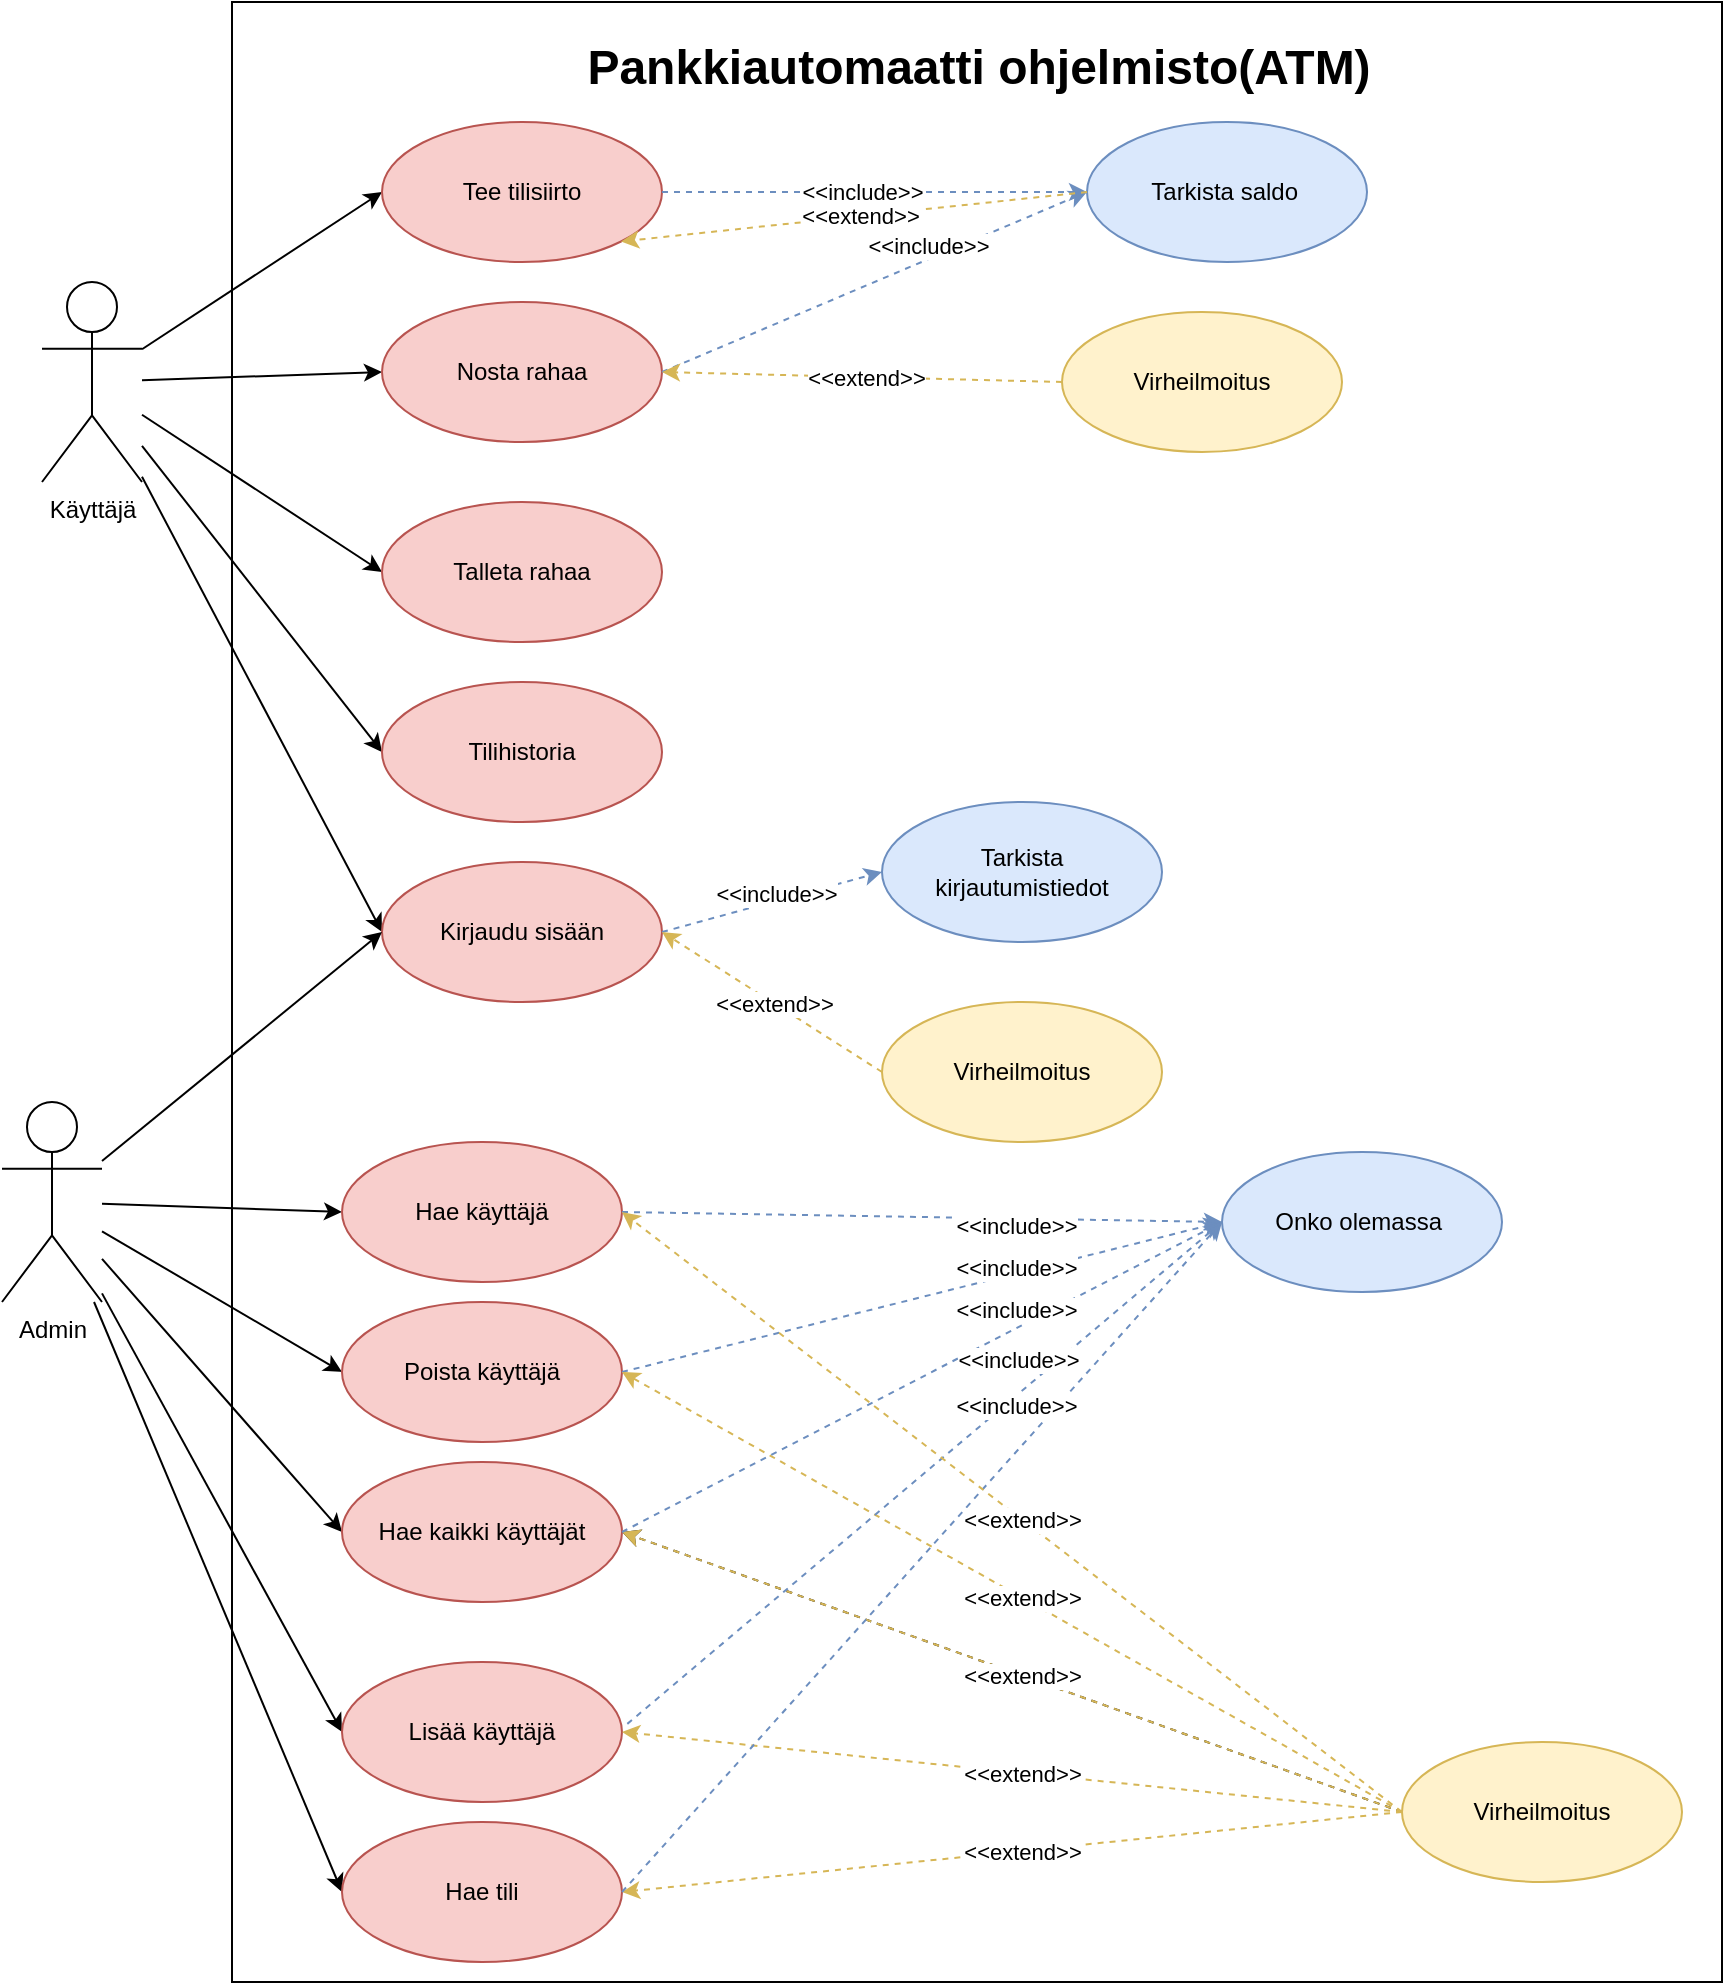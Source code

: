 <mxfile version="21.0.6" type="device"><diagram name="Page-1" id="uuvHhtVnMzRDT4dPGxZp"><mxGraphModel dx="1799" dy="946" grid="1" gridSize="10" guides="1" tooltips="1" connect="1" arrows="1" fold="1" page="1" pageScale="1" pageWidth="850" pageHeight="1100" math="0" shadow="0"><root><mxCell id="0"/><mxCell id="1" parent="0"/><mxCell id="i6j3yz4PliFTx4hqitXI-143" value="" style="rounded=0;whiteSpace=wrap;html=1;" vertex="1" parent="1"><mxGeometry x="185" y="10" width="745" height="990" as="geometry"/></mxCell><mxCell id="i6j3yz4PliFTx4hqitXI-19" style="rounded=0;orthogonalLoop=1;jettySize=auto;html=1;strokeColor=none;startArrow=none;startFill=0;" edge="1" parent="1" source="i6j3yz4PliFTx4hqitXI-1" target="i6j3yz4PliFTx4hqitXI-8"><mxGeometry relative="1" as="geometry"/></mxCell><mxCell id="i6j3yz4PliFTx4hqitXI-23" style="rounded=0;orthogonalLoop=1;jettySize=auto;html=1;entryX=0;entryY=0.5;entryDx=0;entryDy=0;" edge="1" parent="1" source="i6j3yz4PliFTx4hqitXI-1" target="i6j3yz4PliFTx4hqitXI-8"><mxGeometry relative="1" as="geometry"/></mxCell><mxCell id="i6j3yz4PliFTx4hqitXI-24" style="rounded=0;orthogonalLoop=1;jettySize=auto;html=1;entryX=0;entryY=0.5;entryDx=0;entryDy=0;" edge="1" parent="1" source="i6j3yz4PliFTx4hqitXI-1" target="i6j3yz4PliFTx4hqitXI-12"><mxGeometry relative="1" as="geometry"/></mxCell><mxCell id="i6j3yz4PliFTx4hqitXI-25" style="rounded=0;orthogonalLoop=1;jettySize=auto;html=1;entryX=0;entryY=0.5;entryDx=0;entryDy=0;" edge="1" parent="1" source="i6j3yz4PliFTx4hqitXI-1" target="i6j3yz4PliFTx4hqitXI-11"><mxGeometry relative="1" as="geometry"/></mxCell><mxCell id="i6j3yz4PliFTx4hqitXI-26" style="rounded=0;orthogonalLoop=1;jettySize=auto;html=1;entryX=0;entryY=0.5;entryDx=0;entryDy=0;" edge="1" parent="1" source="i6j3yz4PliFTx4hqitXI-1" target="i6j3yz4PliFTx4hqitXI-10"><mxGeometry relative="1" as="geometry"/></mxCell><mxCell id="i6j3yz4PliFTx4hqitXI-27" style="rounded=0;orthogonalLoop=1;jettySize=auto;html=1;entryX=0;entryY=0.5;entryDx=0;entryDy=0;" edge="1" parent="1" source="i6j3yz4PliFTx4hqitXI-1" target="i6j3yz4PliFTx4hqitXI-9"><mxGeometry relative="1" as="geometry"/></mxCell><mxCell id="i6j3yz4PliFTx4hqitXI-1" value="Käyttäjä" style="shape=umlActor;verticalLabelPosition=bottom;verticalAlign=top;html=1;" vertex="1" parent="1"><mxGeometry x="90" y="150" width="50" height="100" as="geometry"/></mxCell><mxCell id="i6j3yz4PliFTx4hqitXI-7" value="&lt;h1&gt;Pankkiautomaatti ohjelmisto(ATM)&lt;/h1&gt;" style="text;align=center;fontStyle=1;verticalAlign=middle;spacingLeft=3;spacingRight=3;strokeColor=none;rotatable=0;points=[[0,0.5],[1,0.5]];portConstraint=eastwest;html=1;" vertex="1" parent="1"><mxGeometry x="420" y="30" width="275" height="26" as="geometry"/></mxCell><mxCell id="i6j3yz4PliFTx4hqitXI-8" value="Kirjaudu sisään" style="ellipse;whiteSpace=wrap;html=1;fillColor=#f8cecc;strokeColor=#b85450;" vertex="1" parent="1"><mxGeometry x="260" y="440" width="140" height="70" as="geometry"/></mxCell><mxCell id="i6j3yz4PliFTx4hqitXI-9" value="Tilihistoria" style="ellipse;whiteSpace=wrap;html=1;fillColor=#f8cecc;strokeColor=#b85450;" vertex="1" parent="1"><mxGeometry x="260" y="350" width="140" height="70" as="geometry"/></mxCell><mxCell id="i6j3yz4PliFTx4hqitXI-10" value="Nosta rahaa" style="ellipse;whiteSpace=wrap;html=1;fillColor=#f8cecc;strokeColor=#b85450;" vertex="1" parent="1"><mxGeometry x="260" y="160" width="140" height="70" as="geometry"/></mxCell><mxCell id="i6j3yz4PliFTx4hqitXI-11" value="Talleta rahaa" style="ellipse;whiteSpace=wrap;html=1;fillColor=#f8cecc;strokeColor=#b85450;" vertex="1" parent="1"><mxGeometry x="260" y="260" width="140" height="70" as="geometry"/></mxCell><mxCell id="i6j3yz4PliFTx4hqitXI-12" value="Tee tilisiirto" style="ellipse;whiteSpace=wrap;html=1;fillColor=#f8cecc;strokeColor=#b85450;" vertex="1" parent="1"><mxGeometry x="260" y="70" width="140" height="70" as="geometry"/></mxCell><mxCell id="i6j3yz4PliFTx4hqitXI-50" style="rounded=0;orthogonalLoop=1;jettySize=auto;html=1;strokeColor=none;startArrow=none;startFill=0;" edge="1" parent="1" source="i6j3yz4PliFTx4hqitXI-56"><mxGeometry relative="1" as="geometry"><mxPoint x="256" y="424" as="targetPoint"/></mxGeometry></mxCell><mxCell id="i6j3yz4PliFTx4hqitXI-52" style="rounded=0;orthogonalLoop=1;jettySize=auto;html=1;entryX=0;entryY=0.5;entryDx=0;entryDy=0;" edge="1" parent="1" source="i6j3yz4PliFTx4hqitXI-56" target="i6j3yz4PliFTx4hqitXI-60"><mxGeometry relative="1" as="geometry"/></mxCell><mxCell id="i6j3yz4PliFTx4hqitXI-53" style="rounded=0;orthogonalLoop=1;jettySize=auto;html=1;entryX=0;entryY=0.5;entryDx=0;entryDy=0;" edge="1" parent="1" source="i6j3yz4PliFTx4hqitXI-56" target="i6j3yz4PliFTx4hqitXI-59"><mxGeometry relative="1" as="geometry"/></mxCell><mxCell id="i6j3yz4PliFTx4hqitXI-54" style="rounded=0;orthogonalLoop=1;jettySize=auto;html=1;entryX=0;entryY=0.5;entryDx=0;entryDy=0;" edge="1" parent="1" source="i6j3yz4PliFTx4hqitXI-56" target="i6j3yz4PliFTx4hqitXI-58"><mxGeometry relative="1" as="geometry"/></mxCell><mxCell id="i6j3yz4PliFTx4hqitXI-55" style="rounded=0;orthogonalLoop=1;jettySize=auto;html=1;entryX=0;entryY=0.5;entryDx=0;entryDy=0;" edge="1" parent="1" source="i6j3yz4PliFTx4hqitXI-56" target="i6j3yz4PliFTx4hqitXI-57"><mxGeometry relative="1" as="geometry"/></mxCell><mxCell id="i6j3yz4PliFTx4hqitXI-66" style="rounded=0;orthogonalLoop=1;jettySize=auto;html=1;entryX=0;entryY=0.5;entryDx=0;entryDy=0;" edge="1" parent="1" source="i6j3yz4PliFTx4hqitXI-56" target="i6j3yz4PliFTx4hqitXI-8"><mxGeometry relative="1" as="geometry"/></mxCell><mxCell id="i6j3yz4PliFTx4hqitXI-102" style="rounded=0;orthogonalLoop=1;jettySize=auto;html=1;entryX=0;entryY=0.5;entryDx=0;entryDy=0;" edge="1" parent="1" source="i6j3yz4PliFTx4hqitXI-56" target="i6j3yz4PliFTx4hqitXI-61"><mxGeometry relative="1" as="geometry"><mxPoint x="210.0" y="894.408" as="targetPoint"/></mxGeometry></mxCell><mxCell id="i6j3yz4PliFTx4hqitXI-56" value="Admin" style="shape=umlActor;verticalLabelPosition=bottom;verticalAlign=top;html=1;" vertex="1" parent="1"><mxGeometry x="70" y="560" width="50" height="100" as="geometry"/></mxCell><mxCell id="i6j3yz4PliFTx4hqitXI-57" value="Lisää käyttäjä" style="ellipse;whiteSpace=wrap;html=1;fillColor=#f8cecc;strokeColor=#b85450;" vertex="1" parent="1"><mxGeometry x="240" y="840" width="140" height="70" as="geometry"/></mxCell><mxCell id="i6j3yz4PliFTx4hqitXI-58" value="Hae kaikki käyttäjät" style="ellipse;whiteSpace=wrap;html=1;fillColor=#f8cecc;strokeColor=#b85450;" vertex="1" parent="1"><mxGeometry x="240" y="740" width="140" height="70" as="geometry"/></mxCell><mxCell id="i6j3yz4PliFTx4hqitXI-59" value="Poista käyttäjä" style="ellipse;whiteSpace=wrap;html=1;fillColor=#f8cecc;strokeColor=#b85450;" vertex="1" parent="1"><mxGeometry x="240" y="660" width="140" height="70" as="geometry"/></mxCell><mxCell id="i6j3yz4PliFTx4hqitXI-60" value="Hae käyttäjä" style="ellipse;whiteSpace=wrap;html=1;fillColor=#f8cecc;strokeColor=#b85450;" vertex="1" parent="1"><mxGeometry x="240" y="580" width="140" height="70" as="geometry"/></mxCell><mxCell id="i6j3yz4PliFTx4hqitXI-61" value="Hae tili" style="ellipse;whiteSpace=wrap;html=1;fillColor=#f8cecc;strokeColor=#b85450;" vertex="1" parent="1"><mxGeometry x="240" y="920" width="140" height="70" as="geometry"/></mxCell><mxCell id="i6j3yz4PliFTx4hqitXI-94" style="rounded=0;orthogonalLoop=1;jettySize=auto;html=1;exitX=1;exitY=0.5;exitDx=0;exitDy=0;entryX=0;entryY=0.5;entryDx=0;entryDy=0;dashed=1;fillColor=#dae8fc;strokeColor=#6c8ebf;" edge="1" parent="1" target="i6j3yz4PliFTx4hqitXI-100" source="i6j3yz4PliFTx4hqitXI-59"><mxGeometry relative="1" as="geometry"><mxPoint x="410" y="785" as="sourcePoint"/><mxPoint x="520" y="780" as="targetPoint"/></mxGeometry></mxCell><mxCell id="i6j3yz4PliFTx4hqitXI-95" value="&amp;lt;&amp;lt;include&amp;gt;&amp;gt;" style="edgeLabel;html=1;align=center;verticalAlign=middle;resizable=0;points=[];" vertex="1" connectable="0" parent="i6j3yz4PliFTx4hqitXI-94"><mxGeometry x="0.473" relative="1" as="geometry"><mxPoint x="-24" y="3" as="offset"/></mxGeometry></mxCell><mxCell id="i6j3yz4PliFTx4hqitXI-96" value="&lt;br&gt;" style="edgeLabel;html=1;align=center;verticalAlign=middle;resizable=0;points=[];" vertex="1" connectable="0" parent="1"><mxGeometry x="500.002" y="840.001" as="geometry"/></mxCell><mxCell id="i6j3yz4PliFTx4hqitXI-97" style="rounded=0;orthogonalLoop=1;jettySize=auto;html=1;exitX=0;exitY=0.5;exitDx=0;exitDy=0;dashed=1;entryX=1;entryY=0.5;entryDx=0;entryDy=0;" edge="1" parent="1" source="i6j3yz4PliFTx4hqitXI-103" target="i6j3yz4PliFTx4hqitXI-58"><mxGeometry relative="1" as="geometry"><mxPoint x="670.95" y="819.474" as="sourcePoint"/><mxPoint x="380" y="770" as="targetPoint"/></mxGeometry></mxCell><mxCell id="i6j3yz4PliFTx4hqitXI-98" value="&amp;lt;&amp;lt;extend&amp;gt;&amp;gt;" style="edgeLabel;html=1;align=center;verticalAlign=middle;resizable=0;points=[];" vertex="1" connectable="0" parent="i6j3yz4PliFTx4hqitXI-97"><mxGeometry x="-0.022" relative="1" as="geometry"><mxPoint as="offset"/></mxGeometry></mxCell><mxCell id="i6j3yz4PliFTx4hqitXI-100" value="Onko olemassa&amp;nbsp;" style="ellipse;whiteSpace=wrap;html=1;fillColor=#dae8fc;strokeColor=#6c8ebf;" vertex="1" parent="1"><mxGeometry x="680" y="585" width="140" height="70" as="geometry"/></mxCell><mxCell id="i6j3yz4PliFTx4hqitXI-103" value="Virheilmoitus" style="ellipse;whiteSpace=wrap;html=1;fillColor=#fff2cc;strokeColor=#d6b656;" vertex="1" parent="1"><mxGeometry x="770" y="880" width="140" height="70" as="geometry"/></mxCell><mxCell id="i6j3yz4PliFTx4hqitXI-104" style="rounded=0;orthogonalLoop=1;jettySize=auto;html=1;exitX=0;exitY=0.5;exitDx=0;exitDy=0;dashed=1;entryX=1;entryY=0.5;entryDx=0;entryDy=0;fillColor=#fff2cc;strokeColor=#d6b656;" edge="1" parent="1" source="i6j3yz4PliFTx4hqitXI-103" target="i6j3yz4PliFTx4hqitXI-59"><mxGeometry relative="1" as="geometry"><mxPoint x="623" y="825" as="sourcePoint"/><mxPoint x="390" y="785" as="targetPoint"/></mxGeometry></mxCell><mxCell id="i6j3yz4PliFTx4hqitXI-105" value="&amp;lt;&amp;lt;extend&amp;gt;&amp;gt;" style="edgeLabel;html=1;align=center;verticalAlign=middle;resizable=0;points=[];" vertex="1" connectable="0" parent="i6j3yz4PliFTx4hqitXI-104"><mxGeometry x="-0.022" relative="1" as="geometry"><mxPoint as="offset"/></mxGeometry></mxCell><mxCell id="i6j3yz4PliFTx4hqitXI-106" style="rounded=0;orthogonalLoop=1;jettySize=auto;html=1;exitX=0;exitY=0.5;exitDx=0;exitDy=0;dashed=1;entryX=1;entryY=0.5;entryDx=0;entryDy=0;fillColor=#fff2cc;strokeColor=#d6b656;" edge="1" parent="1" source="i6j3yz4PliFTx4hqitXI-103" target="i6j3yz4PliFTx4hqitXI-58"><mxGeometry relative="1" as="geometry"><mxPoint x="633" y="835" as="sourcePoint"/><mxPoint x="400" y="795" as="targetPoint"/></mxGeometry></mxCell><mxCell id="i6j3yz4PliFTx4hqitXI-107" value="&amp;lt;&amp;lt;extend&amp;gt;&amp;gt;" style="edgeLabel;html=1;align=center;verticalAlign=middle;resizable=0;points=[];" vertex="1" connectable="0" parent="i6j3yz4PliFTx4hqitXI-106"><mxGeometry x="-0.022" relative="1" as="geometry"><mxPoint as="offset"/></mxGeometry></mxCell><mxCell id="i6j3yz4PliFTx4hqitXI-108" style="rounded=0;orthogonalLoop=1;jettySize=auto;html=1;exitX=0;exitY=0.5;exitDx=0;exitDy=0;dashed=1;entryX=1;entryY=0.5;entryDx=0;entryDy=0;fillColor=#fff2cc;strokeColor=#d6b656;" edge="1" parent="1" source="i6j3yz4PliFTx4hqitXI-103" target="i6j3yz4PliFTx4hqitXI-57"><mxGeometry relative="1" as="geometry"><mxPoint x="643" y="845" as="sourcePoint"/><mxPoint x="410" y="805" as="targetPoint"/></mxGeometry></mxCell><mxCell id="i6j3yz4PliFTx4hqitXI-109" value="&amp;lt;&amp;lt;extend&amp;gt;&amp;gt;" style="edgeLabel;html=1;align=center;verticalAlign=middle;resizable=0;points=[];" vertex="1" connectable="0" parent="i6j3yz4PliFTx4hqitXI-108"><mxGeometry x="-0.022" relative="1" as="geometry"><mxPoint as="offset"/></mxGeometry></mxCell><mxCell id="i6j3yz4PliFTx4hqitXI-110" style="rounded=0;orthogonalLoop=1;jettySize=auto;html=1;exitX=0;exitY=0.5;exitDx=0;exitDy=0;dashed=1;entryX=1;entryY=0.5;entryDx=0;entryDy=0;fillColor=#fff2cc;strokeColor=#d6b656;" edge="1" parent="1" source="i6j3yz4PliFTx4hqitXI-103" target="i6j3yz4PliFTx4hqitXI-61"><mxGeometry relative="1" as="geometry"><mxPoint x="653" y="855" as="sourcePoint"/><mxPoint x="420" y="815" as="targetPoint"/></mxGeometry></mxCell><mxCell id="i6j3yz4PliFTx4hqitXI-111" value="&amp;lt;&amp;lt;extend&amp;gt;&amp;gt;" style="edgeLabel;html=1;align=center;verticalAlign=middle;resizable=0;points=[];" vertex="1" connectable="0" parent="i6j3yz4PliFTx4hqitXI-110"><mxGeometry x="-0.022" relative="1" as="geometry"><mxPoint as="offset"/></mxGeometry></mxCell><mxCell id="i6j3yz4PliFTx4hqitXI-112" style="rounded=0;orthogonalLoop=1;jettySize=auto;html=1;exitX=1;exitY=0.5;exitDx=0;exitDy=0;entryX=0;entryY=0.5;entryDx=0;entryDy=0;dashed=1;fillColor=#dae8fc;strokeColor=#6c8ebf;" edge="1" parent="1" source="i6j3yz4PliFTx4hqitXI-60" target="i6j3yz4PliFTx4hqitXI-100"><mxGeometry relative="1" as="geometry"><mxPoint x="390" y="785" as="sourcePoint"/><mxPoint x="623" y="685" as="targetPoint"/></mxGeometry></mxCell><mxCell id="i6j3yz4PliFTx4hqitXI-113" value="&amp;lt;&amp;lt;include&amp;gt;&amp;gt;" style="edgeLabel;html=1;align=center;verticalAlign=middle;resizable=0;points=[];" vertex="1" connectable="0" parent="i6j3yz4PliFTx4hqitXI-112"><mxGeometry x="0.473" relative="1" as="geometry"><mxPoint x="-24" y="3" as="offset"/></mxGeometry></mxCell><mxCell id="i6j3yz4PliFTx4hqitXI-114" style="rounded=0;orthogonalLoop=1;jettySize=auto;html=1;exitX=1;exitY=0.5;exitDx=0;exitDy=0;entryX=0;entryY=0.5;entryDx=0;entryDy=0;dashed=1;fillColor=#dae8fc;strokeColor=#6c8ebf;" edge="1" parent="1" source="i6j3yz4PliFTx4hqitXI-58" target="i6j3yz4PliFTx4hqitXI-100"><mxGeometry relative="1" as="geometry"><mxPoint x="400" y="795" as="sourcePoint"/><mxPoint x="633" y="695" as="targetPoint"/></mxGeometry></mxCell><mxCell id="i6j3yz4PliFTx4hqitXI-115" value="&amp;lt;&amp;lt;include&amp;gt;&amp;gt;" style="edgeLabel;html=1;align=center;verticalAlign=middle;resizable=0;points=[];" vertex="1" connectable="0" parent="i6j3yz4PliFTx4hqitXI-114"><mxGeometry x="0.473" relative="1" as="geometry"><mxPoint x="-24" y="3" as="offset"/></mxGeometry></mxCell><mxCell id="i6j3yz4PliFTx4hqitXI-116" style="rounded=0;orthogonalLoop=1;jettySize=auto;html=1;exitX=1.019;exitY=0.442;exitDx=0;exitDy=0;dashed=1;exitPerimeter=0;entryX=0;entryY=0.5;entryDx=0;entryDy=0;fillColor=#dae8fc;strokeColor=#6c8ebf;" edge="1" parent="1" source="i6j3yz4PliFTx4hqitXI-57" target="i6j3yz4PliFTx4hqitXI-100"><mxGeometry relative="1" as="geometry"><mxPoint x="410" y="805" as="sourcePoint"/><mxPoint x="643" y="705" as="targetPoint"/></mxGeometry></mxCell><mxCell id="i6j3yz4PliFTx4hqitXI-117" value="&amp;lt;&amp;lt;include&amp;gt;&amp;gt;" style="edgeLabel;html=1;align=center;verticalAlign=middle;resizable=0;points=[];" vertex="1" connectable="0" parent="i6j3yz4PliFTx4hqitXI-116"><mxGeometry x="0.473" relative="1" as="geometry"><mxPoint x="-24" y="3" as="offset"/></mxGeometry></mxCell><mxCell id="i6j3yz4PliFTx4hqitXI-118" style="rounded=0;orthogonalLoop=1;jettySize=auto;html=1;exitX=1;exitY=0.5;exitDx=0;exitDy=0;entryX=0;entryY=0.5;entryDx=0;entryDy=0;dashed=1;fillColor=#dae8fc;strokeColor=#6c8ebf;" edge="1" parent="1" source="i6j3yz4PliFTx4hqitXI-61" target="i6j3yz4PliFTx4hqitXI-100"><mxGeometry relative="1" as="geometry"><mxPoint x="420" y="815" as="sourcePoint"/><mxPoint x="653" y="715" as="targetPoint"/></mxGeometry></mxCell><mxCell id="i6j3yz4PliFTx4hqitXI-119" value="&amp;lt;&amp;lt;include&amp;gt;&amp;gt;" style="edgeLabel;html=1;align=center;verticalAlign=middle;resizable=0;points=[];" vertex="1" connectable="0" parent="i6j3yz4PliFTx4hqitXI-118"><mxGeometry x="0.473" relative="1" as="geometry"><mxPoint x="-24" y="3" as="offset"/></mxGeometry></mxCell><mxCell id="i6j3yz4PliFTx4hqitXI-120" style="rounded=0;orthogonalLoop=1;jettySize=auto;html=1;exitX=0;exitY=0.5;exitDx=0;exitDy=0;dashed=1;entryX=1;entryY=0.5;entryDx=0;entryDy=0;fillColor=#fff2cc;strokeColor=#d6b656;" edge="1" parent="1" source="i6j3yz4PliFTx4hqitXI-103" target="i6j3yz4PliFTx4hqitXI-60"><mxGeometry relative="1" as="geometry"><mxPoint x="700" y="885" as="sourcePoint"/><mxPoint x="390" y="705" as="targetPoint"/></mxGeometry></mxCell><mxCell id="i6j3yz4PliFTx4hqitXI-121" value="&amp;lt;&amp;lt;extend&amp;gt;&amp;gt;" style="edgeLabel;html=1;align=center;verticalAlign=middle;resizable=0;points=[];" vertex="1" connectable="0" parent="i6j3yz4PliFTx4hqitXI-120"><mxGeometry x="-0.022" relative="1" as="geometry"><mxPoint as="offset"/></mxGeometry></mxCell><mxCell id="i6j3yz4PliFTx4hqitXI-123" value="Virheilmoitus" style="ellipse;whiteSpace=wrap;html=1;fillColor=#fff2cc;strokeColor=#d6b656;" vertex="1" parent="1"><mxGeometry x="510" y="510" width="140" height="70" as="geometry"/></mxCell><mxCell id="i6j3yz4PliFTx4hqitXI-124" value="Tarkista &lt;br&gt;kirjautumistiedot" style="ellipse;whiteSpace=wrap;html=1;fillColor=#dae8fc;strokeColor=#6c8ebf;" vertex="1" parent="1"><mxGeometry x="510" y="410" width="140" height="70" as="geometry"/></mxCell><mxCell id="i6j3yz4PliFTx4hqitXI-126" style="rounded=0;orthogonalLoop=1;jettySize=auto;html=1;exitX=1;exitY=0.5;exitDx=0;exitDy=0;entryX=0;entryY=0.5;entryDx=0;entryDy=0;dashed=1;fillColor=#dae8fc;strokeColor=#6c8ebf;" edge="1" parent="1" source="i6j3yz4PliFTx4hqitXI-8" target="i6j3yz4PliFTx4hqitXI-124"><mxGeometry relative="1" as="geometry"><mxPoint x="390" y="505" as="sourcePoint"/><mxPoint x="690" y="510" as="targetPoint"/></mxGeometry></mxCell><mxCell id="i6j3yz4PliFTx4hqitXI-127" value="&amp;lt;&amp;lt;include&amp;gt;&amp;gt;" style="edgeLabel;html=1;align=center;verticalAlign=middle;resizable=0;points=[];" vertex="1" connectable="0" parent="i6j3yz4PliFTx4hqitXI-126"><mxGeometry x="0.473" relative="1" as="geometry"><mxPoint x="-24" y="3" as="offset"/></mxGeometry></mxCell><mxCell id="i6j3yz4PliFTx4hqitXI-128" style="rounded=0;orthogonalLoop=1;jettySize=auto;html=1;exitX=0;exitY=0.5;exitDx=0;exitDy=0;dashed=1;entryX=1;entryY=0.5;entryDx=0;entryDy=0;fillColor=#fff2cc;strokeColor=#d6b656;" edge="1" parent="1" source="i6j3yz4PliFTx4hqitXI-123" target="i6j3yz4PliFTx4hqitXI-8"><mxGeometry relative="1" as="geometry"><mxPoint x="790" y="810" as="sourcePoint"/><mxPoint x="400" y="510" as="targetPoint"/></mxGeometry></mxCell><mxCell id="i6j3yz4PliFTx4hqitXI-129" value="&amp;lt;&amp;lt;extend&amp;gt;&amp;gt;" style="edgeLabel;html=1;align=center;verticalAlign=middle;resizable=0;points=[];" vertex="1" connectable="0" parent="i6j3yz4PliFTx4hqitXI-128"><mxGeometry x="-0.022" relative="1" as="geometry"><mxPoint as="offset"/></mxGeometry></mxCell><mxCell id="i6j3yz4PliFTx4hqitXI-130" value="Virheilmoitus" style="ellipse;whiteSpace=wrap;html=1;fillColor=#fff2cc;strokeColor=#d6b656;" vertex="1" parent="1"><mxGeometry x="600" y="165" width="140" height="70" as="geometry"/></mxCell><mxCell id="i6j3yz4PliFTx4hqitXI-131" value="Tarkista saldo&amp;nbsp;" style="ellipse;whiteSpace=wrap;html=1;fillColor=#dae8fc;strokeColor=#6c8ebf;" vertex="1" parent="1"><mxGeometry x="612.5" y="70" width="140" height="70" as="geometry"/></mxCell><mxCell id="i6j3yz4PliFTx4hqitXI-132" style="rounded=0;orthogonalLoop=1;jettySize=auto;html=1;exitX=1;exitY=0.5;exitDx=0;exitDy=0;entryX=0;entryY=0.5;entryDx=0;entryDy=0;dashed=1;fillColor=#dae8fc;strokeColor=#6c8ebf;" edge="1" parent="1" target="i6j3yz4PliFTx4hqitXI-131" source="i6j3yz4PliFTx4hqitXI-10"><mxGeometry relative="1" as="geometry"><mxPoint x="440" y="275" as="sourcePoint"/><mxPoint x="730" y="310" as="targetPoint"/></mxGeometry></mxCell><mxCell id="i6j3yz4PliFTx4hqitXI-133" value="&amp;lt;&amp;lt;include&amp;gt;&amp;gt;" style="edgeLabel;html=1;align=center;verticalAlign=middle;resizable=0;points=[];" vertex="1" connectable="0" parent="i6j3yz4PliFTx4hqitXI-132"><mxGeometry x="0.473" relative="1" as="geometry"><mxPoint x="-24" y="3" as="offset"/></mxGeometry></mxCell><mxCell id="i6j3yz4PliFTx4hqitXI-134" style="rounded=0;orthogonalLoop=1;jettySize=auto;html=1;exitX=0;exitY=0.5;exitDx=0;exitDy=0;dashed=1;entryX=1;entryY=0.5;entryDx=0;entryDy=0;fillColor=#fff2cc;strokeColor=#d6b656;" edge="1" parent="1" source="i6j3yz4PliFTx4hqitXI-130" target="i6j3yz4PliFTx4hqitXI-10"><mxGeometry relative="1" as="geometry"><mxPoint x="830" y="610" as="sourcePoint"/><mxPoint x="440" y="275" as="targetPoint"/></mxGeometry></mxCell><mxCell id="i6j3yz4PliFTx4hqitXI-135" value="&amp;lt;&amp;lt;extend&amp;gt;&amp;gt;" style="edgeLabel;html=1;align=center;verticalAlign=middle;resizable=0;points=[];" vertex="1" connectable="0" parent="i6j3yz4PliFTx4hqitXI-134"><mxGeometry x="-0.022" relative="1" as="geometry"><mxPoint as="offset"/></mxGeometry></mxCell><mxCell id="i6j3yz4PliFTx4hqitXI-136" style="rounded=0;orthogonalLoop=1;jettySize=auto;html=1;exitX=1;exitY=0.5;exitDx=0;exitDy=0;dashed=1;fillColor=#dae8fc;strokeColor=#6c8ebf;" edge="1" parent="1" source="i6j3yz4PliFTx4hqitXI-12" target="i6j3yz4PliFTx4hqitXI-131"><mxGeometry relative="1" as="geometry"><mxPoint x="480" y="180" as="sourcePoint"/><mxPoint x="630" y="180" as="targetPoint"/></mxGeometry></mxCell><mxCell id="i6j3yz4PliFTx4hqitXI-137" value="&amp;lt;&amp;lt;include&amp;gt;&amp;gt;" style="edgeLabel;html=1;align=center;verticalAlign=middle;resizable=0;points=[];" vertex="1" connectable="0" parent="i6j3yz4PliFTx4hqitXI-136"><mxGeometry x="0.473" relative="1" as="geometry"><mxPoint x="-57" as="offset"/></mxGeometry></mxCell><mxCell id="i6j3yz4PliFTx4hqitXI-138" style="rounded=0;orthogonalLoop=1;jettySize=auto;html=1;exitX=0;exitY=0.5;exitDx=0;exitDy=0;dashed=1;entryX=1;entryY=1;entryDx=0;entryDy=0;fillColor=#fff2cc;strokeColor=#d6b656;" edge="1" parent="1" source="i6j3yz4PliFTx4hqitXI-131" target="i6j3yz4PliFTx4hqitXI-12"><mxGeometry relative="1" as="geometry"><mxPoint x="580" y="230" as="sourcePoint"/><mxPoint x="430" y="150" as="targetPoint"/></mxGeometry></mxCell><mxCell id="i6j3yz4PliFTx4hqitXI-139" value="&amp;lt;&amp;lt;extend&amp;gt;&amp;gt;" style="edgeLabel;html=1;align=center;verticalAlign=middle;resizable=0;points=[];" vertex="1" connectable="0" parent="i6j3yz4PliFTx4hqitXI-138"><mxGeometry x="-0.022" relative="1" as="geometry"><mxPoint as="offset"/></mxGeometry></mxCell></root></mxGraphModel></diagram></mxfile>